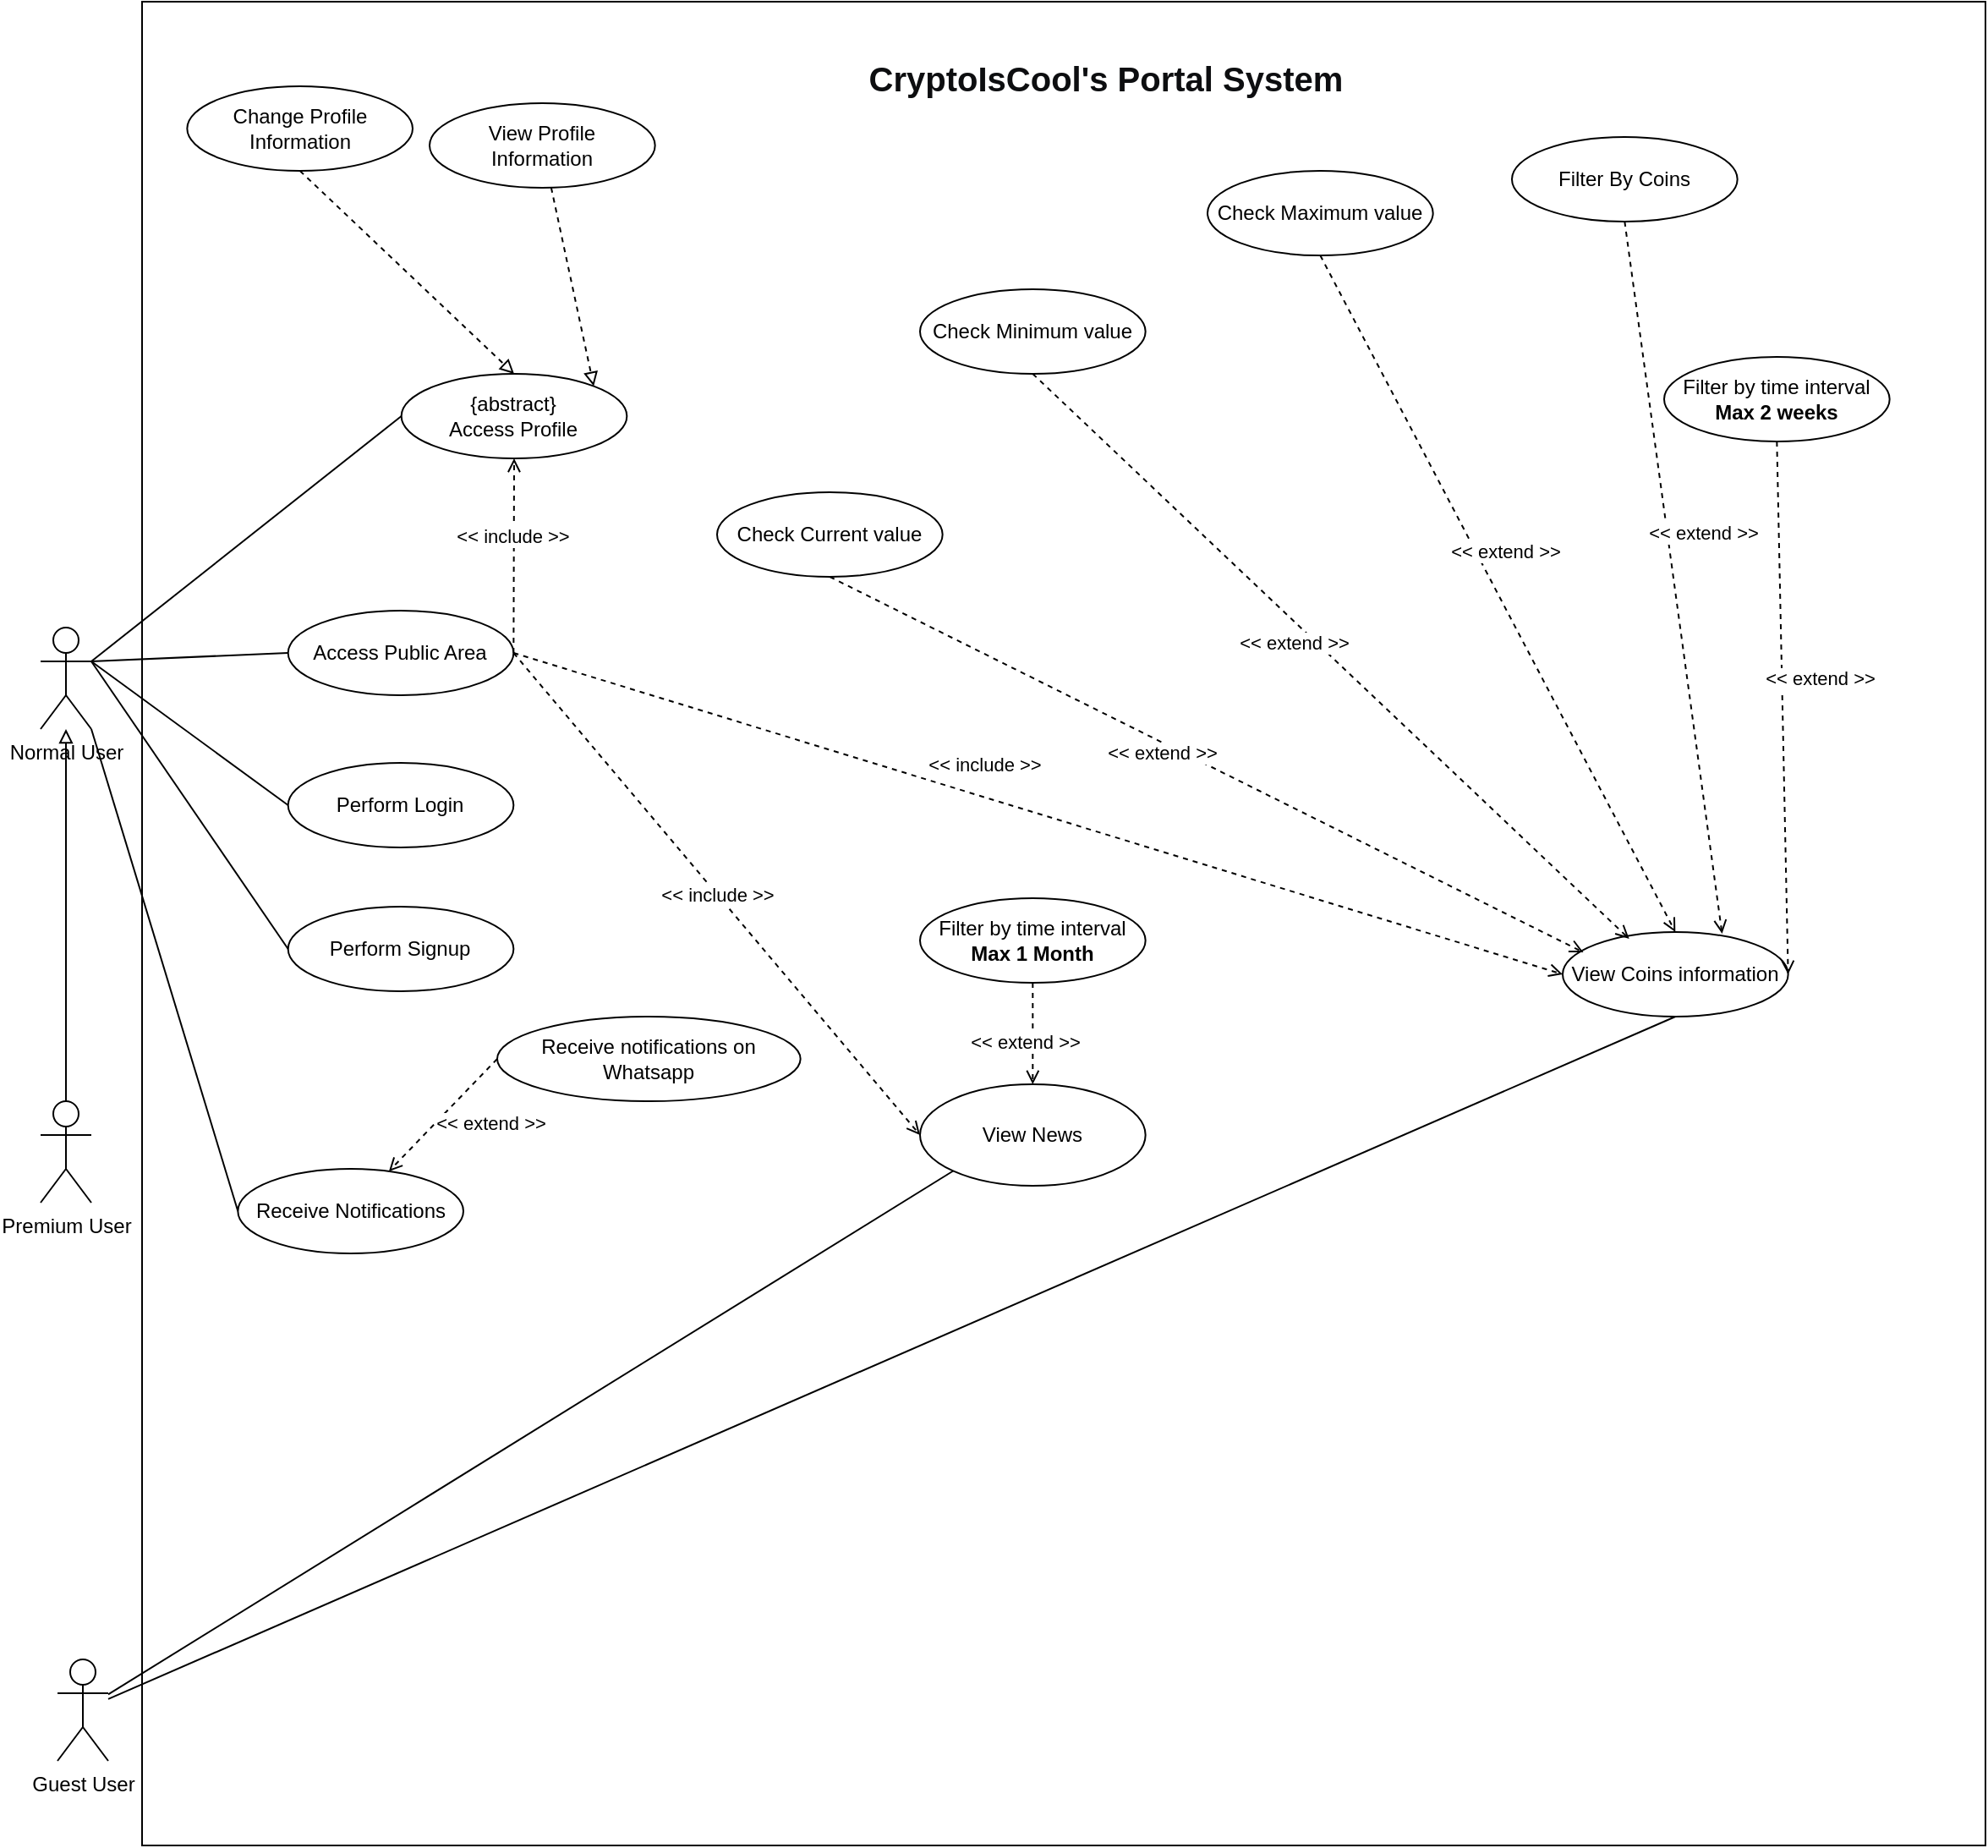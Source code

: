 <mxfile version="20.7.4" type="github">
  <diagram id="58f33SXFiDlBFoKd3XPx" name="Users">
    <mxGraphModel dx="1197" dy="1146" grid="1" gridSize="10" guides="1" tooltips="1" connect="1" arrows="1" fold="1" page="1" pageScale="1" pageWidth="827" pageHeight="1169" math="0" shadow="0">
      <root>
        <mxCell id="0" />
        <mxCell id="1" parent="0" />
        <mxCell id="YYDo64wYPFUImArEmN9n-15" value="" style="whiteSpace=wrap;html=1;aspect=fixed;fillColor=none;" parent="1" vertex="1">
          <mxGeometry x="130" width="1090" height="1090" as="geometry" />
        </mxCell>
        <mxCell id="k-RthZha8JASxXYrEx0w-1" value="Normal User" style="shape=umlActor;verticalLabelPosition=bottom;verticalAlign=top;html=1;outlineConnect=0;" parent="1" vertex="1">
          <mxGeometry x="70" y="370" width="30" height="60" as="geometry" />
        </mxCell>
        <mxCell id="k-RthZha8JASxXYrEx0w-2" value="Access Public Area" style="ellipse;whiteSpace=wrap;html=1;" parent="1" vertex="1">
          <mxGeometry x="216.34" y="360" width="133.33" height="50" as="geometry" />
        </mxCell>
        <mxCell id="k-RthZha8JASxXYrEx0w-3" value="Perform Login" style="ellipse;whiteSpace=wrap;html=1;" parent="1" vertex="1">
          <mxGeometry x="216.34" y="450" width="133.33" height="50" as="geometry" />
        </mxCell>
        <mxCell id="k-RthZha8JASxXYrEx0w-4" value="Perform Signup" style="ellipse;whiteSpace=wrap;html=1;" parent="1" vertex="1">
          <mxGeometry x="216.34" y="535" width="133.33" height="50" as="geometry" />
        </mxCell>
        <mxCell id="k-RthZha8JASxXYrEx0w-5" value="{abstract}&lt;br&gt;Access Profile" style="ellipse;whiteSpace=wrap;html=1;" parent="1" vertex="1">
          <mxGeometry x="283.34" y="220" width="133.33" height="50" as="geometry" />
        </mxCell>
        <mxCell id="k-RthZha8JASxXYrEx0w-6" value="" style="endArrow=open;html=1;rounded=0;exitX=1;exitY=0.5;exitDx=0;exitDy=0;entryX=0.5;entryY=1;entryDx=0;entryDy=0;endFill=0;dashed=1;" parent="1" source="k-RthZha8JASxXYrEx0w-2" target="k-RthZha8JASxXYrEx0w-5" edge="1">
          <mxGeometry width="50" height="50" relative="1" as="geometry">
            <mxPoint x="336.34" y="420" as="sourcePoint" />
            <mxPoint x="386.34" y="370" as="targetPoint" />
          </mxGeometry>
        </mxCell>
        <mxCell id="k-RthZha8JASxXYrEx0w-40" value="&amp;lt;&amp;lt; include &amp;gt;&amp;gt;" style="edgeLabel;html=1;align=center;verticalAlign=middle;resizable=0;points=[];" parent="k-RthZha8JASxXYrEx0w-6" vertex="1" connectable="0">
          <mxGeometry x="0.2" y="1" relative="1" as="geometry">
            <mxPoint as="offset" />
          </mxGeometry>
        </mxCell>
        <mxCell id="k-RthZha8JASxXYrEx0w-8" value="View Coins information" style="ellipse;whiteSpace=wrap;html=1;" parent="1" vertex="1">
          <mxGeometry x="970.0" y="550" width="133.33" height="50" as="geometry" />
        </mxCell>
        <mxCell id="k-RthZha8JASxXYrEx0w-11" value="View News" style="ellipse;whiteSpace=wrap;html=1;" parent="1" vertex="1">
          <mxGeometry x="590" y="640" width="133.33" height="60" as="geometry" />
        </mxCell>
        <mxCell id="k-RthZha8JASxXYrEx0w-12" value="" style="endArrow=open;html=1;rounded=0;exitX=1;exitY=0.5;exitDx=0;exitDy=0;entryX=0;entryY=0.5;entryDx=0;entryDy=0;endFill=0;dashed=1;" parent="1" source="k-RthZha8JASxXYrEx0w-2" target="k-RthZha8JASxXYrEx0w-8" edge="1">
          <mxGeometry width="50" height="50" relative="1" as="geometry">
            <mxPoint x="416.34" y="430" as="sourcePoint" />
            <mxPoint x="466.34" y="380" as="targetPoint" />
          </mxGeometry>
        </mxCell>
        <mxCell id="k-RthZha8JASxXYrEx0w-13" value="&amp;lt;&amp;lt; include &amp;gt;&amp;gt;" style="edgeLabel;html=1;align=center;verticalAlign=middle;resizable=0;points=[];" parent="k-RthZha8JASxXYrEx0w-12" vertex="1" connectable="0">
          <mxGeometry x="-0.175" relative="1" as="geometry">
            <mxPoint x="22" y="-13" as="offset" />
          </mxGeometry>
        </mxCell>
        <mxCell id="k-RthZha8JASxXYrEx0w-14" value="&amp;lt;&amp;lt; include &amp;gt;&amp;gt;" style="endArrow=open;html=1;rounded=0;entryX=0;entryY=0.5;entryDx=0;entryDy=0;exitX=1;exitY=0.5;exitDx=0;exitDy=0;endFill=0;dashed=1;" parent="1" source="k-RthZha8JASxXYrEx0w-2" target="k-RthZha8JASxXYrEx0w-11" edge="1">
          <mxGeometry width="50" height="50" relative="1" as="geometry">
            <mxPoint x="336.34" y="440" as="sourcePoint" />
            <mxPoint x="386.34" y="390" as="targetPoint" />
          </mxGeometry>
        </mxCell>
        <mxCell id="k-RthZha8JASxXYrEx0w-15" value="" style="endArrow=none;html=1;rounded=0;exitX=1;exitY=0.333;exitDx=0;exitDy=0;exitPerimeter=0;entryX=0;entryY=0.5;entryDx=0;entryDy=0;" parent="1" source="k-RthZha8JASxXYrEx0w-1" target="k-RthZha8JASxXYrEx0w-3" edge="1">
          <mxGeometry width="50" height="50" relative="1" as="geometry">
            <mxPoint x="336.34" y="420" as="sourcePoint" />
            <mxPoint x="386.34" y="370" as="targetPoint" />
          </mxGeometry>
        </mxCell>
        <mxCell id="k-RthZha8JASxXYrEx0w-16" value="" style="endArrow=none;html=1;rounded=0;exitX=1;exitY=0.333;exitDx=0;exitDy=0;exitPerimeter=0;entryX=0;entryY=0.5;entryDx=0;entryDy=0;" parent="1" source="k-RthZha8JASxXYrEx0w-1" target="k-RthZha8JASxXYrEx0w-2" edge="1">
          <mxGeometry width="50" height="50" relative="1" as="geometry">
            <mxPoint x="336.34" y="420" as="sourcePoint" />
            <mxPoint x="386.34" y="370" as="targetPoint" />
          </mxGeometry>
        </mxCell>
        <mxCell id="k-RthZha8JASxXYrEx0w-17" value="" style="endArrow=none;html=1;rounded=0;exitX=1;exitY=0.333;exitDx=0;exitDy=0;exitPerimeter=0;entryX=0;entryY=0.5;entryDx=0;entryDy=0;" parent="1" source="k-RthZha8JASxXYrEx0w-1" target="k-RthZha8JASxXYrEx0w-4" edge="1">
          <mxGeometry width="50" height="50" relative="1" as="geometry">
            <mxPoint x="406.34" y="520" as="sourcePoint" />
            <mxPoint x="456.34" y="470" as="targetPoint" />
          </mxGeometry>
        </mxCell>
        <mxCell id="k-RthZha8JASxXYrEx0w-18" value="Change Profile Information" style="ellipse;whiteSpace=wrap;html=1;" parent="1" vertex="1">
          <mxGeometry x="156.67" y="50" width="133.33" height="50" as="geometry" />
        </mxCell>
        <mxCell id="k-RthZha8JASxXYrEx0w-19" value="" style="endArrow=block;html=1;rounded=0;exitX=0.5;exitY=1;exitDx=0;exitDy=0;entryX=0.5;entryY=0;entryDx=0;entryDy=0;endFill=0;jumpSize=10;strokeWidth=1;dashed=1;" parent="1" source="k-RthZha8JASxXYrEx0w-18" target="k-RthZha8JASxXYrEx0w-5" edge="1">
          <mxGeometry width="50" height="50" relative="1" as="geometry">
            <mxPoint x="554.88" y="250" as="sourcePoint" />
            <mxPoint x="393.34" y="160" as="targetPoint" />
          </mxGeometry>
        </mxCell>
        <mxCell id="k-RthZha8JASxXYrEx0w-21" value="Receive Notifications" style="ellipse;whiteSpace=wrap;html=1;" parent="1" vertex="1">
          <mxGeometry x="186.67" y="690" width="133.33" height="50" as="geometry" />
        </mxCell>
        <mxCell id="k-RthZha8JASxXYrEx0w-22" value="" style="endArrow=none;html=1;rounded=0;entryX=0;entryY=0.5;entryDx=0;entryDy=0;exitX=1;exitY=1;exitDx=0;exitDy=0;exitPerimeter=0;" parent="1" source="k-RthZha8JASxXYrEx0w-1" target="k-RthZha8JASxXYrEx0w-21" edge="1">
          <mxGeometry width="50" height="50" relative="1" as="geometry">
            <mxPoint x="86.34" y="470" as="sourcePoint" />
            <mxPoint x="216.34" y="650" as="targetPoint" />
          </mxGeometry>
        </mxCell>
        <mxCell id="k-RthZha8JASxXYrEx0w-28" value="Check Current value" style="ellipse;whiteSpace=wrap;html=1;" parent="1" vertex="1">
          <mxGeometry x="470.0" y="290" width="133.33" height="50" as="geometry" />
        </mxCell>
        <mxCell id="k-RthZha8JASxXYrEx0w-29" value="Check Minimum value" style="ellipse;whiteSpace=wrap;html=1;" parent="1" vertex="1">
          <mxGeometry x="590.0" y="170" width="133.33" height="50" as="geometry" />
        </mxCell>
        <mxCell id="k-RthZha8JASxXYrEx0w-32" value="Check Maximum value" style="ellipse;whiteSpace=wrap;html=1;" parent="1" vertex="1">
          <mxGeometry x="760" y="100" width="133.33" height="50" as="geometry" />
        </mxCell>
        <mxCell id="k-RthZha8JASxXYrEx0w-33" value="" style="endArrow=open;html=1;rounded=0;exitX=0.5;exitY=1;exitDx=0;exitDy=0;entryX=0.092;entryY=0.24;entryDx=0;entryDy=0;endFill=0;dashed=1;entryPerimeter=0;" parent="1" source="k-RthZha8JASxXYrEx0w-28" target="k-RthZha8JASxXYrEx0w-8" edge="1">
          <mxGeometry width="50" height="50" relative="1" as="geometry">
            <mxPoint x="553.34" y="310" as="sourcePoint" />
            <mxPoint x="708.55" y="260" as="targetPoint" />
          </mxGeometry>
        </mxCell>
        <mxCell id="k-RthZha8JASxXYrEx0w-34" value="&amp;lt;&amp;lt; extend &amp;gt;&amp;gt;" style="edgeLabel;html=1;align=center;verticalAlign=middle;resizable=0;points=[];" parent="k-RthZha8JASxXYrEx0w-33" vertex="1" connectable="0">
          <mxGeometry x="-0.175" relative="1" as="geometry">
            <mxPoint x="12" y="12" as="offset" />
          </mxGeometry>
        </mxCell>
        <mxCell id="k-RthZha8JASxXYrEx0w-35" value="" style="endArrow=open;html=1;rounded=0;exitX=0.5;exitY=1;exitDx=0;exitDy=0;entryX=0.295;entryY=0.08;entryDx=0;entryDy=0;entryPerimeter=0;endFill=0;dashed=1;" parent="1" source="k-RthZha8JASxXYrEx0w-29" target="k-RthZha8JASxXYrEx0w-8" edge="1">
          <mxGeometry width="50" height="50" relative="1" as="geometry">
            <mxPoint x="496.675" y="200" as="sourcePoint" />
            <mxPoint x="573.34" y="310" as="targetPoint" />
          </mxGeometry>
        </mxCell>
        <mxCell id="k-RthZha8JASxXYrEx0w-36" value="&amp;lt;&amp;lt; extend &amp;gt;&amp;gt;" style="edgeLabel;html=1;align=center;verticalAlign=middle;resizable=0;points=[];" parent="k-RthZha8JASxXYrEx0w-35" vertex="1" connectable="0">
          <mxGeometry x="-0.175" relative="1" as="geometry">
            <mxPoint x="9" y="21" as="offset" />
          </mxGeometry>
        </mxCell>
        <mxCell id="k-RthZha8JASxXYrEx0w-37" value="" style="endArrow=open;html=1;rounded=0;exitX=0.5;exitY=1;exitDx=0;exitDy=0;entryX=0.5;entryY=0;entryDx=0;entryDy=0;endFill=0;dashed=1;" parent="1" source="k-RthZha8JASxXYrEx0w-32" target="k-RthZha8JASxXYrEx0w-8" edge="1">
          <mxGeometry width="50" height="50" relative="1" as="geometry">
            <mxPoint x="694.005" y="200" as="sourcePoint" />
            <mxPoint x="597.278" y="322" as="targetPoint" />
          </mxGeometry>
        </mxCell>
        <mxCell id="k-RthZha8JASxXYrEx0w-38" value="&amp;lt;&amp;lt; extend &amp;gt;&amp;gt;" style="edgeLabel;html=1;align=center;verticalAlign=middle;resizable=0;points=[];" parent="k-RthZha8JASxXYrEx0w-37" vertex="1" connectable="0">
          <mxGeometry x="-0.175" relative="1" as="geometry">
            <mxPoint x="22" y="10" as="offset" />
          </mxGeometry>
        </mxCell>
        <mxCell id="L4zrD1NNriGtiFLLkm05-1" value="" style="endArrow=none;html=1;rounded=0;exitX=1;exitY=0.333;exitDx=0;exitDy=0;exitPerimeter=0;entryX=0;entryY=0.5;entryDx=0;entryDy=0;" parent="1" source="k-RthZha8JASxXYrEx0w-1" target="k-RthZha8JASxXYrEx0w-5" edge="1">
          <mxGeometry width="50" height="50" relative="1" as="geometry">
            <mxPoint x="130" y="370" as="sourcePoint" />
            <mxPoint x="180" y="320" as="targetPoint" />
          </mxGeometry>
        </mxCell>
        <mxCell id="YYDo64wYPFUImArEmN9n-14" style="edgeStyle=orthogonalEdgeStyle;rounded=0;orthogonalLoop=1;jettySize=auto;html=1;endArrow=block;endFill=0;" parent="1" source="YYDo64wYPFUImArEmN9n-2" target="k-RthZha8JASxXYrEx0w-1" edge="1">
          <mxGeometry relative="1" as="geometry" />
        </mxCell>
        <mxCell id="YYDo64wYPFUImArEmN9n-2" value="Premium User" style="shape=umlActor;verticalLabelPosition=bottom;verticalAlign=top;html=1;outlineConnect=0;" parent="1" vertex="1">
          <mxGeometry x="70" y="650" width="30" height="60" as="geometry" />
        </mxCell>
        <mxCell id="YYDo64wYPFUImArEmN9n-16" value="&lt;span id=&quot;docs-internal-guid-30094b55-7fff-c7a5-037e-d8dcce5be333&quot;&gt;&lt;span style=&quot;font-family: Arial; color: rgb(13, 14, 16); background-color: transparent; font-variant-numeric: normal; font-variant-east-asian: normal; vertical-align: baseline;&quot;&gt;&lt;b style=&quot;&quot;&gt;&lt;font style=&quot;font-size: 20px;&quot;&gt;CryptoIsCool&#39;s Portal System&lt;/font&gt;&lt;/b&gt;&lt;/span&gt;&lt;/span&gt;" style="text;html=1;strokeColor=none;fillColor=none;align=center;verticalAlign=middle;whiteSpace=wrap;rounded=0;" parent="1" vertex="1">
          <mxGeometry x="550" y="30" width="300" height="30" as="geometry" />
        </mxCell>
        <mxCell id="YYDo64wYPFUImArEmN9n-20" value="Filter By Coins" style="ellipse;whiteSpace=wrap;html=1;" parent="1" vertex="1">
          <mxGeometry x="940" y="80" width="133.33" height="50" as="geometry" />
        </mxCell>
        <mxCell id="YYDo64wYPFUImArEmN9n-25" value="Filter by time interval&lt;br&gt;&lt;b&gt;Max 2 weeks&lt;/b&gt;" style="ellipse;whiteSpace=wrap;html=1;" parent="1" vertex="1">
          <mxGeometry x="1030" y="210" width="133.33" height="50" as="geometry" />
        </mxCell>
        <mxCell id="YYDo64wYPFUImArEmN9n-30" value="" style="endArrow=open;html=1;rounded=0;exitX=0.5;exitY=1;exitDx=0;exitDy=0;endFill=0;dashed=1;entryX=0.707;entryY=0.02;entryDx=0;entryDy=0;entryPerimeter=0;" parent="1" source="YYDo64wYPFUImArEmN9n-20" target="k-RthZha8JASxXYrEx0w-8" edge="1">
          <mxGeometry width="50" height="50" relative="1" as="geometry">
            <mxPoint x="736.665" y="200" as="sourcePoint" />
            <mxPoint x="980" y="630" as="targetPoint" />
          </mxGeometry>
        </mxCell>
        <mxCell id="YYDo64wYPFUImArEmN9n-31" value="&amp;lt;&amp;lt; extend &amp;gt;&amp;gt;" style="edgeLabel;html=1;align=center;verticalAlign=middle;resizable=0;points=[];" parent="YYDo64wYPFUImArEmN9n-30" vertex="1" connectable="0">
          <mxGeometry x="-0.175" relative="1" as="geometry">
            <mxPoint x="22" y="10" as="offset" />
          </mxGeometry>
        </mxCell>
        <mxCell id="YYDo64wYPFUImArEmN9n-32" value="" style="endArrow=open;html=1;rounded=0;exitX=0.5;exitY=1;exitDx=0;exitDy=0;entryX=1;entryY=0.5;entryDx=0;entryDy=0;endFill=0;dashed=1;" parent="1" source="YYDo64wYPFUImArEmN9n-25" target="k-RthZha8JASxXYrEx0w-8" edge="1">
          <mxGeometry width="50" height="50" relative="1" as="geometry">
            <mxPoint x="690" y="395" as="sourcePoint" />
            <mxPoint x="610" y="405" as="targetPoint" />
          </mxGeometry>
        </mxCell>
        <mxCell id="YYDo64wYPFUImArEmN9n-33" value="&amp;lt;&amp;lt; extend &amp;gt;&amp;gt;" style="edgeLabel;html=1;align=center;verticalAlign=middle;resizable=0;points=[];" parent="YYDo64wYPFUImArEmN9n-32" vertex="1" connectable="0">
          <mxGeometry x="-0.175" relative="1" as="geometry">
            <mxPoint x="22" y="10" as="offset" />
          </mxGeometry>
        </mxCell>
        <mxCell id="0htoruDPeXQnnS4D7jM5-2" value="View Profile &lt;br&gt;Information" style="ellipse;whiteSpace=wrap;html=1;" parent="1" vertex="1">
          <mxGeometry x="300.0" y="60" width="133.33" height="50" as="geometry" />
        </mxCell>
        <mxCell id="0htoruDPeXQnnS4D7jM5-3" value="" style="endArrow=block;html=1;rounded=0;entryX=1;entryY=0;entryDx=0;entryDy=0;endFill=0;jumpSize=10;strokeWidth=1;dashed=1;" parent="1" source="0htoruDPeXQnnS4D7jM5-2" target="k-RthZha8JASxXYrEx0w-5" edge="1">
          <mxGeometry width="50" height="50" relative="1" as="geometry">
            <mxPoint x="233.335" y="110" as="sourcePoint" />
            <mxPoint x="360.005" y="230" as="targetPoint" />
          </mxGeometry>
        </mxCell>
        <mxCell id="0htoruDPeXQnnS4D7jM5-5" value="" style="endArrow=open;html=1;rounded=0;endFill=0;dashed=1;exitX=0.5;exitY=1;exitDx=0;exitDy=0;entryX=0.5;entryY=0;entryDx=0;entryDy=0;" parent="1" source="0htoruDPeXQnnS4D7jM5-7" target="k-RthZha8JASxXYrEx0w-11" edge="1">
          <mxGeometry width="50" height="50" relative="1" as="geometry">
            <mxPoint x="692" y="686" as="sourcePoint" />
            <mxPoint x="660" y="630" as="targetPoint" />
          </mxGeometry>
        </mxCell>
        <mxCell id="0htoruDPeXQnnS4D7jM5-6" value="&amp;lt;&amp;lt; extend &amp;gt;&amp;gt;" style="edgeLabel;html=1;align=center;verticalAlign=middle;resizable=0;points=[];" parent="0htoruDPeXQnnS4D7jM5-5" vertex="1" connectable="0">
          <mxGeometry x="-0.175" relative="1" as="geometry">
            <mxPoint x="-5" y="10" as="offset" />
          </mxGeometry>
        </mxCell>
        <mxCell id="0htoruDPeXQnnS4D7jM5-7" value="Filter by time interval&lt;br&gt;&lt;b&gt;Max 1 Month&lt;/b&gt;" style="ellipse;whiteSpace=wrap;html=1;" parent="1" vertex="1">
          <mxGeometry x="590" y="530" width="133.33" height="50" as="geometry" />
        </mxCell>
        <mxCell id="0htoruDPeXQnnS4D7jM5-10" value="Receive notifications on Whatsapp" style="ellipse;whiteSpace=wrap;html=1;" parent="1" vertex="1">
          <mxGeometry x="340" y="600" width="179.33" height="50" as="geometry" />
        </mxCell>
        <mxCell id="0htoruDPeXQnnS4D7jM5-11" value="" style="endArrow=open;html=1;rounded=0;exitX=0;exitY=0.5;exitDx=0;exitDy=0;endFill=0;dashed=1;" parent="1" source="0htoruDPeXQnnS4D7jM5-10" target="k-RthZha8JASxXYrEx0w-21" edge="1">
          <mxGeometry width="50" height="50" relative="1" as="geometry">
            <mxPoint x="690" y="395" as="sourcePoint" />
            <mxPoint x="610" y="405" as="targetPoint" />
          </mxGeometry>
        </mxCell>
        <mxCell id="0htoruDPeXQnnS4D7jM5-12" value="&amp;lt;&amp;lt; extend &amp;gt;&amp;gt;" style="edgeLabel;html=1;align=center;verticalAlign=middle;resizable=0;points=[];" parent="0htoruDPeXQnnS4D7jM5-11" vertex="1" connectable="0">
          <mxGeometry x="-0.175" relative="1" as="geometry">
            <mxPoint x="22" y="10" as="offset" />
          </mxGeometry>
        </mxCell>
        <mxCell id="b7kc68LNR1rQMX--opDG-1" value="Guest User" style="shape=umlActor;verticalLabelPosition=bottom;verticalAlign=top;html=1;outlineConnect=0;" parent="1" vertex="1">
          <mxGeometry x="80" y="980" width="30" height="60" as="geometry" />
        </mxCell>
        <mxCell id="b7kc68LNR1rQMX--opDG-10" value="" style="endArrow=none;html=1;rounded=0;entryX=0;entryY=1;entryDx=0;entryDy=0;" parent="1" source="b7kc68LNR1rQMX--opDG-1" target="k-RthZha8JASxXYrEx0w-11" edge="1">
          <mxGeometry width="50" height="50" relative="1" as="geometry">
            <mxPoint x="670" y="780" as="sourcePoint" />
            <mxPoint x="720" y="730" as="targetPoint" />
          </mxGeometry>
        </mxCell>
        <mxCell id="b7kc68LNR1rQMX--opDG-12" value="" style="endArrow=none;html=1;rounded=0;entryX=0.5;entryY=1;entryDx=0;entryDy=0;" parent="1" source="b7kc68LNR1rQMX--opDG-1" target="k-RthZha8JASxXYrEx0w-8" edge="1">
          <mxGeometry width="50" height="50" relative="1" as="geometry">
            <mxPoint x="670" y="780" as="sourcePoint" />
            <mxPoint x="720" y="730" as="targetPoint" />
          </mxGeometry>
        </mxCell>
      </root>
    </mxGraphModel>
  </diagram>
</mxfile>
